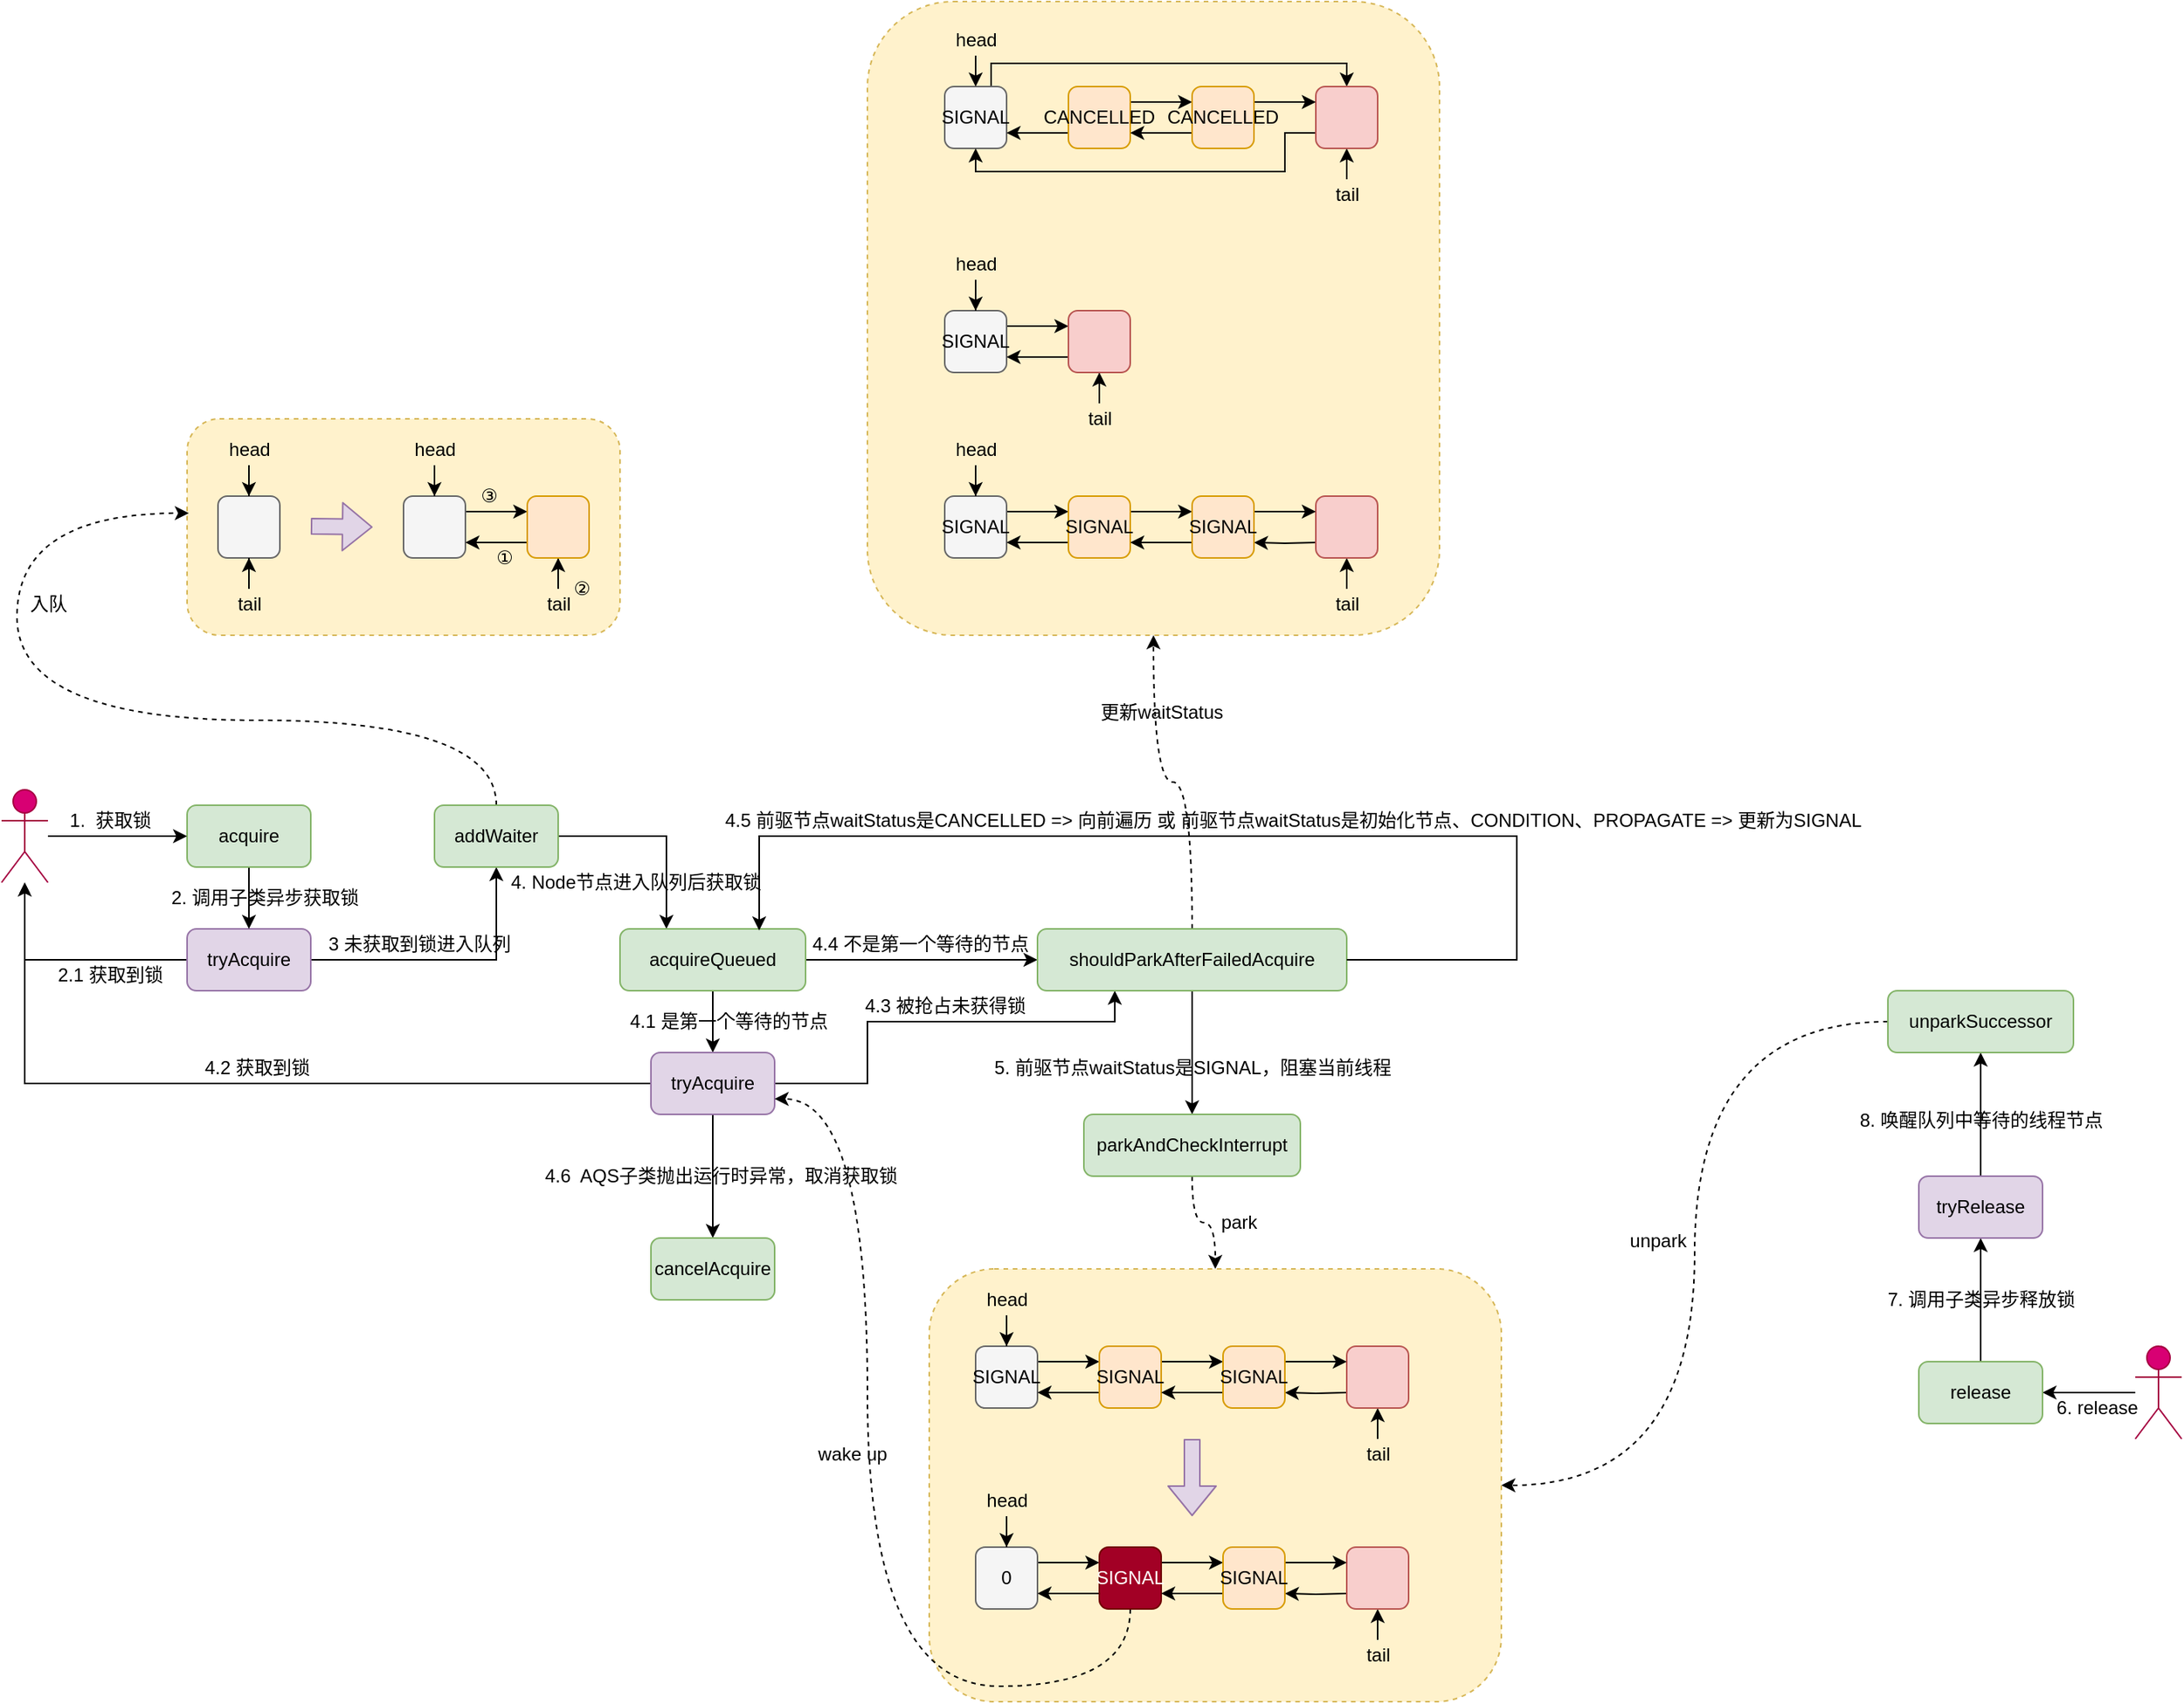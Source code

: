 <mxfile version="12.4.2" type="device" pages="1"><diagram id="937yUZYGQEpUxqGmulKv" name="第 1 页"><mxGraphModel dx="1694" dy="2419" grid="1" gridSize="10" guides="1" tooltips="1" connect="1" arrows="1" fold="1" page="1" pageScale="1" pageWidth="827" pageHeight="1169" math="0" shadow="0"><root><mxCell id="0"/><mxCell id="1" parent="0"/><mxCell id="bHUPHZfqA9xuvW5bbVWY-140" value="" style="rounded=1;whiteSpace=wrap;html=1;dashed=1;fillColor=#fff2cc;strokeColor=#d6b656;" vertex="1" parent="1"><mxGeometry x="720" y="580" width="370" height="280" as="geometry"/></mxCell><mxCell id="bHUPHZfqA9xuvW5bbVWY-41" value="" style="rounded=1;whiteSpace=wrap;html=1;dashed=1;fillColor=#fff2cc;strokeColor=#d6b656;" vertex="1" parent="1"><mxGeometry x="240" y="30" width="280" height="140" as="geometry"/></mxCell><mxCell id="bHUPHZfqA9xuvW5bbVWY-14" style="edgeStyle=orthogonalEdgeStyle;rounded=0;orthogonalLoop=1;jettySize=auto;html=1;" edge="1" parent="1" source="bHUPHZfqA9xuvW5bbVWY-4" target="bHUPHZfqA9xuvW5bbVWY-11"><mxGeometry relative="1" as="geometry"/></mxCell><mxCell id="bHUPHZfqA9xuvW5bbVWY-16" style="edgeStyle=orthogonalEdgeStyle;rounded=0;orthogonalLoop=1;jettySize=auto;html=1;entryX=0.5;entryY=1;entryDx=0;entryDy=0;" edge="1" parent="1" source="bHUPHZfqA9xuvW5bbVWY-4" target="bHUPHZfqA9xuvW5bbVWY-15"><mxGeometry relative="1" as="geometry"/></mxCell><mxCell id="bHUPHZfqA9xuvW5bbVWY-4" value="tryAcquire" style="rounded=1;whiteSpace=wrap;html=1;fillColor=#e1d5e7;strokeColor=#9673a6;" vertex="1" parent="1"><mxGeometry x="240" y="360" width="80" height="40" as="geometry"/></mxCell><mxCell id="bHUPHZfqA9xuvW5bbVWY-6" value="1.&amp;nbsp; 获取锁" style="text;html=1;align=center;verticalAlign=middle;resizable=0;points=[];;autosize=1;" vertex="1" parent="1"><mxGeometry x="155" y="280" width="70" height="20" as="geometry"/></mxCell><mxCell id="bHUPHZfqA9xuvW5bbVWY-9" value="2.1 获取到锁" style="text;html=1;align=center;verticalAlign=middle;resizable=0;points=[];;autosize=1;" vertex="1" parent="1"><mxGeometry x="150" y="380" width="80" height="20" as="geometry"/></mxCell><mxCell id="bHUPHZfqA9xuvW5bbVWY-13" style="edgeStyle=orthogonalEdgeStyle;rounded=0;orthogonalLoop=1;jettySize=auto;html=1;entryX=0.5;entryY=0;entryDx=0;entryDy=0;" edge="1" parent="1" source="bHUPHZfqA9xuvW5bbVWY-10" target="bHUPHZfqA9xuvW5bbVWY-4"><mxGeometry relative="1" as="geometry"/></mxCell><mxCell id="bHUPHZfqA9xuvW5bbVWY-10" value="acquire" style="rounded=1;whiteSpace=wrap;html=1;fillColor=#d5e8d4;strokeColor=#82b366;" vertex="1" parent="1"><mxGeometry x="240" y="280" width="80" height="40" as="geometry"/></mxCell><mxCell id="bHUPHZfqA9xuvW5bbVWY-12" style="edgeStyle=orthogonalEdgeStyle;rounded=0;orthogonalLoop=1;jettySize=auto;html=1;" edge="1" parent="1" source="bHUPHZfqA9xuvW5bbVWY-11" target="bHUPHZfqA9xuvW5bbVWY-10"><mxGeometry relative="1" as="geometry"/></mxCell><mxCell id="bHUPHZfqA9xuvW5bbVWY-11" value="Client" style="shape=umlActor;verticalLabelPosition=bottom;labelBackgroundColor=#ffffff;verticalAlign=top;html=1;outlineConnect=0;fillColor=#d80073;strokeColor=#A50040;fontColor=#ffffff;" vertex="1" parent="1"><mxGeometry x="120" y="270" width="30" height="60" as="geometry"/></mxCell><mxCell id="bHUPHZfqA9xuvW5bbVWY-42" style="edgeStyle=orthogonalEdgeStyle;rounded=0;orthogonalLoop=1;jettySize=auto;html=1;entryX=0.004;entryY=0.436;entryDx=0;entryDy=0;entryPerimeter=0;strokeColor=#000000;dashed=1;curved=1;exitX=0.5;exitY=0;exitDx=0;exitDy=0;" edge="1" parent="1" source="bHUPHZfqA9xuvW5bbVWY-15" target="bHUPHZfqA9xuvW5bbVWY-41"><mxGeometry relative="1" as="geometry"><Array as="points"><mxPoint x="440" y="225"/><mxPoint x="130" y="225"/><mxPoint x="130" y="91"/></Array></mxGeometry></mxCell><mxCell id="bHUPHZfqA9xuvW5bbVWY-45" style="rounded=0;orthogonalLoop=1;jettySize=auto;html=1;strokeColor=#000000;entryX=0.25;entryY=0;entryDx=0;entryDy=0;" edge="1" parent="1" source="bHUPHZfqA9xuvW5bbVWY-15" target="bHUPHZfqA9xuvW5bbVWY-44"><mxGeometry relative="1" as="geometry"><Array as="points"><mxPoint x="550" y="300"/><mxPoint x="550" y="330"/></Array></mxGeometry></mxCell><mxCell id="bHUPHZfqA9xuvW5bbVWY-15" value="addWaiter" style="rounded=1;whiteSpace=wrap;html=1;fillColor=#d5e8d4;strokeColor=#82b366;" vertex="1" parent="1"><mxGeometry x="400" y="280" width="80" height="40" as="geometry"/></mxCell><mxCell id="bHUPHZfqA9xuvW5bbVWY-17" value="3 未获取到锁进入队列" style="text;html=1;align=center;verticalAlign=middle;resizable=0;points=[];;autosize=1;" vertex="1" parent="1"><mxGeometry x="325" y="360" width="130" height="20" as="geometry"/></mxCell><mxCell id="bHUPHZfqA9xuvW5bbVWY-20" value="2. 调用子类异步获取锁" style="text;html=1;align=center;verticalAlign=middle;resizable=0;points=[];;autosize=1;" vertex="1" parent="1"><mxGeometry x="220" y="330" width="140" height="20" as="geometry"/></mxCell><mxCell id="bHUPHZfqA9xuvW5bbVWY-22" value="" style="rounded=1;whiteSpace=wrap;html=1;fillColor=#f5f5f5;strokeColor=#666666;fontColor=#333333;" vertex="1" parent="1"><mxGeometry x="260" y="80" width="40" height="40" as="geometry"/></mxCell><mxCell id="bHUPHZfqA9xuvW5bbVWY-24" style="edgeStyle=orthogonalEdgeStyle;rounded=0;orthogonalLoop=1;jettySize=auto;html=1;entryX=0.5;entryY=0;entryDx=0;entryDy=0;" edge="1" parent="1" source="bHUPHZfqA9xuvW5bbVWY-23" target="bHUPHZfqA9xuvW5bbVWY-22"><mxGeometry relative="1" as="geometry"/></mxCell><mxCell id="bHUPHZfqA9xuvW5bbVWY-23" value="head" style="text;html=1;align=center;verticalAlign=middle;resizable=0;points=[];;autosize=1;" vertex="1" parent="1"><mxGeometry x="260" y="40" width="40" height="20" as="geometry"/></mxCell><mxCell id="bHUPHZfqA9xuvW5bbVWY-26" style="edgeStyle=orthogonalEdgeStyle;rounded=0;orthogonalLoop=1;jettySize=auto;html=1;entryX=0.5;entryY=1;entryDx=0;entryDy=0;" edge="1" parent="1" source="bHUPHZfqA9xuvW5bbVWY-25" target="bHUPHZfqA9xuvW5bbVWY-22"><mxGeometry relative="1" as="geometry"/></mxCell><mxCell id="bHUPHZfqA9xuvW5bbVWY-25" value="tail" style="text;html=1;align=center;verticalAlign=middle;resizable=0;points=[];;autosize=1;" vertex="1" parent="1"><mxGeometry x="265" y="140" width="30" height="20" as="geometry"/></mxCell><mxCell id="bHUPHZfqA9xuvW5bbVWY-27" value="" style="shape=flexArrow;endArrow=classic;html=1;fillColor=#e1d5e7;strokeColor=#9673a6;" edge="1" parent="1"><mxGeometry width="50" height="50" relative="1" as="geometry"><mxPoint x="320" y="99.5" as="sourcePoint"/><mxPoint x="360" y="100" as="targetPoint"/></mxGeometry></mxCell><mxCell id="bHUPHZfqA9xuvW5bbVWY-36" style="edgeStyle=orthogonalEdgeStyle;rounded=0;orthogonalLoop=1;jettySize=auto;html=1;entryX=0;entryY=0.25;entryDx=0;entryDy=0;strokeColor=#000000;" edge="1" parent="1" source="bHUPHZfqA9xuvW5bbVWY-28" target="bHUPHZfqA9xuvW5bbVWY-33"><mxGeometry relative="1" as="geometry"><Array as="points"><mxPoint x="440" y="90"/><mxPoint x="440" y="90"/></Array></mxGeometry></mxCell><mxCell id="bHUPHZfqA9xuvW5bbVWY-28" value="" style="rounded=1;whiteSpace=wrap;html=1;fillColor=#f5f5f5;strokeColor=#666666;fontColor=#333333;" vertex="1" parent="1"><mxGeometry x="380" y="80" width="40" height="40" as="geometry"/></mxCell><mxCell id="bHUPHZfqA9xuvW5bbVWY-29" style="edgeStyle=orthogonalEdgeStyle;rounded=0;orthogonalLoop=1;jettySize=auto;html=1;entryX=0.5;entryY=0;entryDx=0;entryDy=0;" edge="1" parent="1" source="bHUPHZfqA9xuvW5bbVWY-30" target="bHUPHZfqA9xuvW5bbVWY-28"><mxGeometry relative="1" as="geometry"/></mxCell><mxCell id="bHUPHZfqA9xuvW5bbVWY-30" value="head" style="text;html=1;align=center;verticalAlign=middle;resizable=0;points=[];;autosize=1;" vertex="1" parent="1"><mxGeometry x="380" y="40" width="40" height="20" as="geometry"/></mxCell><mxCell id="bHUPHZfqA9xuvW5bbVWY-31" style="edgeStyle=orthogonalEdgeStyle;rounded=0;orthogonalLoop=1;jettySize=auto;html=1;entryX=0.5;entryY=1;entryDx=0;entryDy=0;" edge="1" parent="1" source="bHUPHZfqA9xuvW5bbVWY-32" target="bHUPHZfqA9xuvW5bbVWY-33"><mxGeometry relative="1" as="geometry"/></mxCell><mxCell id="bHUPHZfqA9xuvW5bbVWY-32" value="tail" style="text;html=1;align=center;verticalAlign=middle;resizable=0;points=[];;autosize=1;" vertex="1" parent="1"><mxGeometry x="465" y="140" width="30" height="20" as="geometry"/></mxCell><mxCell id="bHUPHZfqA9xuvW5bbVWY-35" style="edgeStyle=orthogonalEdgeStyle;rounded=0;orthogonalLoop=1;jettySize=auto;html=1;entryX=1;entryY=0.75;entryDx=0;entryDy=0;" edge="1" parent="1" source="bHUPHZfqA9xuvW5bbVWY-33" target="bHUPHZfqA9xuvW5bbVWY-28"><mxGeometry relative="1" as="geometry"><mxPoint x="500" y="170" as="targetPoint"/><Array as="points"><mxPoint x="470" y="110"/><mxPoint x="470" y="110"/></Array></mxGeometry></mxCell><mxCell id="bHUPHZfqA9xuvW5bbVWY-33" value="" style="rounded=1;whiteSpace=wrap;html=1;fillColor=#ffe6cc;strokeColor=#d79b00;" vertex="1" parent="1"><mxGeometry x="460" y="80" width="40" height="40" as="geometry"/></mxCell><mxCell id="bHUPHZfqA9xuvW5bbVWY-38" value="①" style="text;html=1;align=center;verticalAlign=middle;resizable=0;points=[];;autosize=1;" vertex="1" parent="1"><mxGeometry x="430" y="110" width="30" height="20" as="geometry"/></mxCell><mxCell id="bHUPHZfqA9xuvW5bbVWY-39" value="②" style="text;html=1;align=center;verticalAlign=middle;resizable=0;points=[];;autosize=1;" vertex="1" parent="1"><mxGeometry x="480" y="130" width="30" height="20" as="geometry"/></mxCell><mxCell id="bHUPHZfqA9xuvW5bbVWY-40" value="③" style="text;html=1;align=center;verticalAlign=middle;resizable=0;points=[];;autosize=1;" vertex="1" parent="1"><mxGeometry x="420" y="70" width="30" height="20" as="geometry"/></mxCell><mxCell id="bHUPHZfqA9xuvW5bbVWY-43" value="入队" style="text;html=1;align=center;verticalAlign=middle;resizable=0;points=[];;autosize=1;" vertex="1" parent="1"><mxGeometry x="130" y="140" width="40" height="20" as="geometry"/></mxCell><mxCell id="bHUPHZfqA9xuvW5bbVWY-47" style="edgeStyle=orthogonalEdgeStyle;rounded=0;orthogonalLoop=1;jettySize=auto;html=1;strokeColor=#000000;" edge="1" parent="1" source="bHUPHZfqA9xuvW5bbVWY-44" target="bHUPHZfqA9xuvW5bbVWY-49"><mxGeometry relative="1" as="geometry"><mxPoint x="280" y="410" as="targetPoint"/></mxGeometry></mxCell><mxCell id="bHUPHZfqA9xuvW5bbVWY-54" style="edgeStyle=orthogonalEdgeStyle;rounded=0;orthogonalLoop=1;jettySize=auto;html=1;strokeColor=#000000;" edge="1" parent="1" source="bHUPHZfqA9xuvW5bbVWY-44" target="bHUPHZfqA9xuvW5bbVWY-53"><mxGeometry relative="1" as="geometry"/></mxCell><mxCell id="bHUPHZfqA9xuvW5bbVWY-44" value="acquireQueued" style="rounded=1;whiteSpace=wrap;html=1;fillColor=#d5e8d4;strokeColor=#82b366;" vertex="1" parent="1"><mxGeometry x="520" y="360" width="120" height="40" as="geometry"/></mxCell><mxCell id="bHUPHZfqA9xuvW5bbVWY-46" value="4.&amp;nbsp;Node节点进入队列后获取锁" style="text;html=1;align=center;verticalAlign=middle;resizable=0;points=[];;autosize=1;" vertex="1" parent="1"><mxGeometry x="440" y="320" width="180" height="20" as="geometry"/></mxCell><mxCell id="bHUPHZfqA9xuvW5bbVWY-48" value="4.1 是第一个等待的节点" style="text;html=1;align=center;verticalAlign=middle;resizable=0;points=[];;autosize=1;" vertex="1" parent="1"><mxGeometry x="520" y="410" width="140" height="20" as="geometry"/></mxCell><mxCell id="bHUPHZfqA9xuvW5bbVWY-50" style="edgeStyle=orthogonalEdgeStyle;rounded=0;orthogonalLoop=1;jettySize=auto;html=1;strokeColor=#000000;" edge="1" parent="1" source="bHUPHZfqA9xuvW5bbVWY-49" target="bHUPHZfqA9xuvW5bbVWY-11"><mxGeometry relative="1" as="geometry"/></mxCell><mxCell id="bHUPHZfqA9xuvW5bbVWY-56" style="edgeStyle=orthogonalEdgeStyle;rounded=0;orthogonalLoop=1;jettySize=auto;html=1;strokeColor=#000000;" edge="1" parent="1" source="bHUPHZfqA9xuvW5bbVWY-49" target="bHUPHZfqA9xuvW5bbVWY-53"><mxGeometry relative="1" as="geometry"><mxPoint x="760" y="390" as="targetPoint"/><Array as="points"><mxPoint x="680" y="460"/><mxPoint x="680" y="420"/><mxPoint x="840" y="420"/></Array></mxGeometry></mxCell><mxCell id="bHUPHZfqA9xuvW5bbVWY-124" style="edgeStyle=orthogonalEdgeStyle;curved=1;rounded=0;orthogonalLoop=1;jettySize=auto;html=1;entryX=0.5;entryY=0;entryDx=0;entryDy=0;startArrow=none;startFill=0;endArrow=classic;endFill=1;strokeColor=#000000;" edge="1" parent="1" source="bHUPHZfqA9xuvW5bbVWY-49" target="bHUPHZfqA9xuvW5bbVWY-123"><mxGeometry relative="1" as="geometry"/></mxCell><mxCell id="bHUPHZfqA9xuvW5bbVWY-49" value="tryAcquire" style="rounded=1;whiteSpace=wrap;html=1;fillColor=#e1d5e7;strokeColor=#9673a6;" vertex="1" parent="1"><mxGeometry x="540" y="440" width="80" height="40" as="geometry"/></mxCell><mxCell id="bHUPHZfqA9xuvW5bbVWY-51" value="4.2 获取到锁" style="text;html=1;align=center;verticalAlign=middle;resizable=0;points=[];;autosize=1;" vertex="1" parent="1"><mxGeometry x="245" y="440" width="80" height="20" as="geometry"/></mxCell><mxCell id="bHUPHZfqA9xuvW5bbVWY-59" style="edgeStyle=orthogonalEdgeStyle;rounded=0;orthogonalLoop=1;jettySize=auto;html=1;strokeColor=#000000;" edge="1" parent="1" source="bHUPHZfqA9xuvW5bbVWY-53" target="bHUPHZfqA9xuvW5bbVWY-58"><mxGeometry relative="1" as="geometry"><mxPoint x="920" y="440" as="targetPoint"/><Array as="points"/></mxGeometry></mxCell><mxCell id="bHUPHZfqA9xuvW5bbVWY-121" style="edgeStyle=orthogonalEdgeStyle;rounded=0;orthogonalLoop=1;jettySize=auto;html=1;entryX=0.5;entryY=1;entryDx=0;entryDy=0;startArrow=none;startFill=0;endArrow=classic;endFill=1;strokeColor=#000000;dashed=1;curved=1;" edge="1" parent="1" source="bHUPHZfqA9xuvW5bbVWY-53" target="bHUPHZfqA9xuvW5bbVWY-64"><mxGeometry relative="1" as="geometry"/></mxCell><mxCell id="bHUPHZfqA9xuvW5bbVWY-53" value="shouldParkAfterFailedAcquire" style="rounded=1;whiteSpace=wrap;html=1;fillColor=#d5e8d4;strokeColor=#82b366;" vertex="1" parent="1"><mxGeometry x="790" y="360" width="200" height="40" as="geometry"/></mxCell><mxCell id="bHUPHZfqA9xuvW5bbVWY-55" value="4.4 不是第一个等待的节点" style="text;html=1;align=center;verticalAlign=middle;resizable=0;points=[];;autosize=1;" vertex="1" parent="1"><mxGeometry x="634" y="360" width="160" height="20" as="geometry"/></mxCell><mxCell id="bHUPHZfqA9xuvW5bbVWY-57" value="4.3 被抢占未获得锁" style="text;html=1;align=center;verticalAlign=middle;resizable=0;points=[];;autosize=1;" vertex="1" parent="1"><mxGeometry x="670" y="400" width="120" height="20" as="geometry"/></mxCell><mxCell id="bHUPHZfqA9xuvW5bbVWY-141" style="edgeStyle=orthogonalEdgeStyle;curved=1;rounded=0;orthogonalLoop=1;jettySize=auto;html=1;startArrow=none;startFill=0;endArrow=classic;endFill=1;strokeColor=#000000;dashed=1;" edge="1" parent="1" source="bHUPHZfqA9xuvW5bbVWY-58" target="bHUPHZfqA9xuvW5bbVWY-140"><mxGeometry relative="1" as="geometry"/></mxCell><mxCell id="bHUPHZfqA9xuvW5bbVWY-58" value="parkAndCheckInterrupt" style="rounded=1;whiteSpace=wrap;html=1;fillColor=#d5e8d4;strokeColor=#82b366;" vertex="1" parent="1"><mxGeometry x="820" y="480" width="140" height="40" as="geometry"/></mxCell><mxCell id="bHUPHZfqA9xuvW5bbVWY-60" value="5. 前驱节点waitStatus是SIGNAL，阻塞当前线程" style="text;html=1;align=center;verticalAlign=middle;resizable=0;points=[];;autosize=1;" vertex="1" parent="1"><mxGeometry x="755" y="440" width="270" height="20" as="geometry"/></mxCell><mxCell id="bHUPHZfqA9xuvW5bbVWY-61" style="edgeStyle=orthogonalEdgeStyle;rounded=0;orthogonalLoop=1;jettySize=auto;html=1;strokeColor=#000000;" edge="1" parent="1" source="bHUPHZfqA9xuvW5bbVWY-53"><mxGeometry relative="1" as="geometry"><mxPoint x="610" y="361" as="targetPoint"/><Array as="points"><mxPoint x="1100" y="380"/><mxPoint x="1100" y="300"/><mxPoint x="610" y="300"/></Array></mxGeometry></mxCell><mxCell id="bHUPHZfqA9xuvW5bbVWY-62" value="4.5 前驱节点waitStatus是CANCELLED =&amp;gt; 向前遍历 或&amp;nbsp;前驱节点waitStatus是初始化节点、CONDITION、PROPAGATE =&amp;gt; 更新为SIGNAL" style="text;html=1;align=center;verticalAlign=middle;resizable=0;points=[];;autosize=1;" vertex="1" parent="1"><mxGeometry x="580" y="280" width="750" height="20" as="geometry"/></mxCell><mxCell id="bHUPHZfqA9xuvW5bbVWY-64" value="" style="rounded=1;whiteSpace=wrap;html=1;dashed=1;fillColor=#fff2cc;strokeColor=#d6b656;" vertex="1" parent="1"><mxGeometry x="680" y="-240" width="370" height="410" as="geometry"/></mxCell><mxCell id="bHUPHZfqA9xuvW5bbVWY-71" style="edgeStyle=orthogonalEdgeStyle;rounded=0;orthogonalLoop=1;jettySize=auto;html=1;entryX=0;entryY=0.25;entryDx=0;entryDy=0;strokeColor=#000000;" edge="1" parent="1" source="bHUPHZfqA9xuvW5bbVWY-72" target="bHUPHZfqA9xuvW5bbVWY-78"><mxGeometry relative="1" as="geometry"><Array as="points"><mxPoint x="790" y="-30"/><mxPoint x="790" y="-30"/></Array></mxGeometry></mxCell><mxCell id="bHUPHZfqA9xuvW5bbVWY-72" value="&lt;span style=&quot;color: rgb(0 , 0 , 0)&quot;&gt;SIGNAL&lt;/span&gt;" style="rounded=1;whiteSpace=wrap;html=1;fillColor=#f5f5f5;strokeColor=#666666;fontColor=#333333;" vertex="1" parent="1"><mxGeometry x="730" y="-40" width="40" height="40" as="geometry"/></mxCell><mxCell id="bHUPHZfqA9xuvW5bbVWY-73" style="edgeStyle=orthogonalEdgeStyle;rounded=0;orthogonalLoop=1;jettySize=auto;html=1;entryX=0.5;entryY=0;entryDx=0;entryDy=0;" edge="1" parent="1" source="bHUPHZfqA9xuvW5bbVWY-74" target="bHUPHZfqA9xuvW5bbVWY-72"><mxGeometry relative="1" as="geometry"/></mxCell><mxCell id="bHUPHZfqA9xuvW5bbVWY-74" value="head" style="text;html=1;align=center;verticalAlign=middle;resizable=0;points=[];;autosize=1;" vertex="1" parent="1"><mxGeometry x="730" y="-80" width="40" height="20" as="geometry"/></mxCell><mxCell id="bHUPHZfqA9xuvW5bbVWY-75" style="edgeStyle=orthogonalEdgeStyle;rounded=0;orthogonalLoop=1;jettySize=auto;html=1;entryX=0.5;entryY=1;entryDx=0;entryDy=0;" edge="1" parent="1" source="bHUPHZfqA9xuvW5bbVWY-76" target="bHUPHZfqA9xuvW5bbVWY-78"><mxGeometry relative="1" as="geometry"/></mxCell><mxCell id="bHUPHZfqA9xuvW5bbVWY-76" value="tail" style="text;html=1;align=center;verticalAlign=middle;resizable=0;points=[];;autosize=1;" vertex="1" parent="1"><mxGeometry x="815" y="20" width="30" height="20" as="geometry"/></mxCell><mxCell id="bHUPHZfqA9xuvW5bbVWY-77" style="edgeStyle=orthogonalEdgeStyle;rounded=0;orthogonalLoop=1;jettySize=auto;html=1;entryX=1;entryY=0.75;entryDx=0;entryDy=0;" edge="1" parent="1" source="bHUPHZfqA9xuvW5bbVWY-78" target="bHUPHZfqA9xuvW5bbVWY-72"><mxGeometry relative="1" as="geometry"><mxPoint x="850" y="50" as="targetPoint"/><Array as="points"><mxPoint x="820" y="-10"/><mxPoint x="820" y="-10"/></Array></mxGeometry></mxCell><mxCell id="bHUPHZfqA9xuvW5bbVWY-78" value="" style="rounded=1;whiteSpace=wrap;html=1;fillColor=#f8cecc;strokeColor=#b85450;" vertex="1" parent="1"><mxGeometry x="810" y="-40" width="40" height="40" as="geometry"/></mxCell><mxCell id="bHUPHZfqA9xuvW5bbVWY-82" style="edgeStyle=orthogonalEdgeStyle;rounded=0;orthogonalLoop=1;jettySize=auto;html=1;entryX=0;entryY=0.25;entryDx=0;entryDy=0;strokeColor=#000000;" edge="1" parent="1" source="bHUPHZfqA9xuvW5bbVWY-83" target="bHUPHZfqA9xuvW5bbVWY-89"><mxGeometry relative="1" as="geometry"><Array as="points"><mxPoint x="790" y="90"/><mxPoint x="790" y="90"/></Array></mxGeometry></mxCell><mxCell id="bHUPHZfqA9xuvW5bbVWY-83" value="&lt;span style=&quot;color: rgb(0 , 0 , 0)&quot;&gt;SIGNAL&lt;/span&gt;" style="rounded=1;whiteSpace=wrap;html=1;fillColor=#f5f5f5;strokeColor=#666666;fontColor=#333333;" vertex="1" parent="1"><mxGeometry x="730" y="80" width="40" height="40" as="geometry"/></mxCell><mxCell id="bHUPHZfqA9xuvW5bbVWY-84" style="edgeStyle=orthogonalEdgeStyle;rounded=0;orthogonalLoop=1;jettySize=auto;html=1;entryX=0.5;entryY=0;entryDx=0;entryDy=0;" edge="1" parent="1" source="bHUPHZfqA9xuvW5bbVWY-85" target="bHUPHZfqA9xuvW5bbVWY-83"><mxGeometry relative="1" as="geometry"/></mxCell><mxCell id="bHUPHZfqA9xuvW5bbVWY-85" value="head" style="text;html=1;align=center;verticalAlign=middle;resizable=0;points=[];;autosize=1;" vertex="1" parent="1"><mxGeometry x="730" y="40" width="40" height="20" as="geometry"/></mxCell><mxCell id="bHUPHZfqA9xuvW5bbVWY-86" style="edgeStyle=orthogonalEdgeStyle;rounded=0;orthogonalLoop=1;jettySize=auto;html=1;exitX=0.5;exitY=1;exitDx=0;exitDy=0;startArrow=classic;startFill=1;endArrow=none;endFill=0;" edge="1" parent="1" source="bHUPHZfqA9xuvW5bbVWY-92"><mxGeometry relative="1" as="geometry"><mxPoint x="990" y="140" as="targetPoint"/></mxGeometry></mxCell><mxCell id="bHUPHZfqA9xuvW5bbVWY-87" value="tail" style="text;html=1;align=center;verticalAlign=middle;resizable=0;points=[];;autosize=1;" vertex="1" parent="1"><mxGeometry x="975" y="140" width="30" height="20" as="geometry"/></mxCell><mxCell id="bHUPHZfqA9xuvW5bbVWY-88" style="edgeStyle=orthogonalEdgeStyle;rounded=0;orthogonalLoop=1;jettySize=auto;html=1;entryX=1;entryY=0.75;entryDx=0;entryDy=0;" edge="1" parent="1" source="bHUPHZfqA9xuvW5bbVWY-89" target="bHUPHZfqA9xuvW5bbVWY-83"><mxGeometry relative="1" as="geometry"><mxPoint x="850" y="170" as="targetPoint"/><Array as="points"><mxPoint x="820" y="110"/><mxPoint x="820" y="110"/></Array></mxGeometry></mxCell><mxCell id="bHUPHZfqA9xuvW5bbVWY-103" style="edgeStyle=orthogonalEdgeStyle;rounded=0;orthogonalLoop=1;jettySize=auto;html=1;entryX=0;entryY=0.25;entryDx=0;entryDy=0;strokeColor=#000000;" edge="1" parent="1" source="bHUPHZfqA9xuvW5bbVWY-89" target="bHUPHZfqA9xuvW5bbVWY-90"><mxGeometry relative="1" as="geometry"><Array as="points"><mxPoint x="860" y="90"/><mxPoint x="860" y="90"/></Array></mxGeometry></mxCell><mxCell id="bHUPHZfqA9xuvW5bbVWY-89" value="&lt;span style=&quot;white-space: normal&quot;&gt;SIGNAL&lt;/span&gt;" style="rounded=1;whiteSpace=wrap;html=1;fillColor=#ffe6cc;strokeColor=#d79b00;" vertex="1" parent="1"><mxGeometry x="810" y="80" width="40" height="40" as="geometry"/></mxCell><mxCell id="bHUPHZfqA9xuvW5bbVWY-105" style="edgeStyle=orthogonalEdgeStyle;rounded=0;orthogonalLoop=1;jettySize=auto;html=1;entryX=1;entryY=0.75;entryDx=0;entryDy=0;strokeColor=#000000;" edge="1" parent="1" target="bHUPHZfqA9xuvW5bbVWY-90"><mxGeometry relative="1" as="geometry"><mxPoint x="970" y="110" as="sourcePoint"/><Array as="points"/></mxGeometry></mxCell><mxCell id="bHUPHZfqA9xuvW5bbVWY-92" value="" style="rounded=1;whiteSpace=wrap;html=1;fillColor=#f8cecc;strokeColor=#b85450;" vertex="1" parent="1"><mxGeometry x="970" y="80" width="40" height="40" as="geometry"/></mxCell><mxCell id="bHUPHZfqA9xuvW5bbVWY-104" style="edgeStyle=orthogonalEdgeStyle;rounded=0;orthogonalLoop=1;jettySize=auto;html=1;entryX=0;entryY=0.25;entryDx=0;entryDy=0;strokeColor=#000000;" edge="1" parent="1" source="bHUPHZfqA9xuvW5bbVWY-90" target="bHUPHZfqA9xuvW5bbVWY-92"><mxGeometry relative="1" as="geometry"><Array as="points"><mxPoint x="940" y="90"/><mxPoint x="940" y="90"/></Array></mxGeometry></mxCell><mxCell id="bHUPHZfqA9xuvW5bbVWY-106" style="edgeStyle=orthogonalEdgeStyle;rounded=0;orthogonalLoop=1;jettySize=auto;html=1;strokeColor=#000000;exitX=0;exitY=0.75;exitDx=0;exitDy=0;" edge="1" parent="1" source="bHUPHZfqA9xuvW5bbVWY-90" target="bHUPHZfqA9xuvW5bbVWY-89"><mxGeometry relative="1" as="geometry"><Array as="points"><mxPoint x="860" y="110"/><mxPoint x="860" y="110"/></Array></mxGeometry></mxCell><mxCell id="bHUPHZfqA9xuvW5bbVWY-90" value="&lt;span style=&quot;white-space: normal&quot;&gt;SIGNAL&lt;/span&gt;" style="rounded=1;whiteSpace=wrap;html=1;fillColor=#ffe6cc;strokeColor=#d79b00;" vertex="1" parent="1"><mxGeometry x="890" y="80" width="40" height="40" as="geometry"/></mxCell><mxCell id="bHUPHZfqA9xuvW5bbVWY-107" style="edgeStyle=orthogonalEdgeStyle;rounded=0;orthogonalLoop=1;jettySize=auto;html=1;entryX=0.5;entryY=0;entryDx=0;entryDy=0;strokeColor=#000000;" edge="1" parent="1" source="bHUPHZfqA9xuvW5bbVWY-108" target="bHUPHZfqA9xuvW5bbVWY-116"><mxGeometry relative="1" as="geometry"><Array as="points"><mxPoint x="760" y="-200"/><mxPoint x="990" y="-200"/></Array></mxGeometry></mxCell><mxCell id="bHUPHZfqA9xuvW5bbVWY-108" value="&lt;span style=&quot;color: rgb(0 , 0 , 0)&quot;&gt;SIGNAL&lt;/span&gt;" style="rounded=1;whiteSpace=wrap;html=1;fillColor=#f5f5f5;strokeColor=#666666;fontColor=#333333;" vertex="1" parent="1"><mxGeometry x="730" y="-185" width="40" height="40" as="geometry"/></mxCell><mxCell id="bHUPHZfqA9xuvW5bbVWY-109" style="edgeStyle=orthogonalEdgeStyle;rounded=0;orthogonalLoop=1;jettySize=auto;html=1;entryX=0.5;entryY=0;entryDx=0;entryDy=0;" edge="1" parent="1" target="bHUPHZfqA9xuvW5bbVWY-108"><mxGeometry relative="1" as="geometry"><mxPoint x="750" y="-205" as="sourcePoint"/></mxGeometry></mxCell><mxCell id="bHUPHZfqA9xuvW5bbVWY-110" style="edgeStyle=orthogonalEdgeStyle;rounded=0;orthogonalLoop=1;jettySize=auto;html=1;exitX=0.5;exitY=1;exitDx=0;exitDy=0;startArrow=classic;startFill=1;endArrow=none;endFill=0;" edge="1" parent="1" source="bHUPHZfqA9xuvW5bbVWY-116"><mxGeometry relative="1" as="geometry"><mxPoint x="990" y="-125" as="targetPoint"/></mxGeometry></mxCell><mxCell id="bHUPHZfqA9xuvW5bbVWY-111" value="tail" style="text;html=1;align=center;verticalAlign=middle;resizable=0;points=[];;autosize=1;" vertex="1" parent="1"><mxGeometry x="975" y="-125" width="30" height="20" as="geometry"/></mxCell><mxCell id="bHUPHZfqA9xuvW5bbVWY-112" style="edgeStyle=orthogonalEdgeStyle;rounded=0;orthogonalLoop=1;jettySize=auto;html=1;entryX=1;entryY=0.75;entryDx=0;entryDy=0;" edge="1" parent="1" source="bHUPHZfqA9xuvW5bbVWY-114" target="bHUPHZfqA9xuvW5bbVWY-108"><mxGeometry relative="1" as="geometry"><mxPoint x="850" y="-95" as="targetPoint"/><Array as="points"><mxPoint x="820" y="-155"/><mxPoint x="820" y="-155"/></Array></mxGeometry></mxCell><mxCell id="bHUPHZfqA9xuvW5bbVWY-113" style="edgeStyle=orthogonalEdgeStyle;rounded=0;orthogonalLoop=1;jettySize=auto;html=1;entryX=0;entryY=0.25;entryDx=0;entryDy=0;strokeColor=#000000;" edge="1" parent="1" source="bHUPHZfqA9xuvW5bbVWY-114" target="bHUPHZfqA9xuvW5bbVWY-119"><mxGeometry relative="1" as="geometry"><Array as="points"><mxPoint x="860" y="-175"/><mxPoint x="860" y="-175"/></Array></mxGeometry></mxCell><mxCell id="bHUPHZfqA9xuvW5bbVWY-114" value="CANCELLED" style="rounded=1;whiteSpace=wrap;html=1;fillColor=#ffe6cc;strokeColor=#d79b00;" vertex="1" parent="1"><mxGeometry x="810" y="-185" width="40" height="40" as="geometry"/></mxCell><mxCell id="bHUPHZfqA9xuvW5bbVWY-115" style="edgeStyle=orthogonalEdgeStyle;rounded=0;orthogonalLoop=1;jettySize=auto;html=1;entryX=0.5;entryY=1;entryDx=0;entryDy=0;strokeColor=#000000;" edge="1" parent="1" target="bHUPHZfqA9xuvW5bbVWY-108"><mxGeometry relative="1" as="geometry"><mxPoint x="970" y="-155" as="sourcePoint"/><Array as="points"><mxPoint x="950" y="-155"/><mxPoint x="950" y="-130"/><mxPoint x="750" y="-130"/></Array></mxGeometry></mxCell><mxCell id="bHUPHZfqA9xuvW5bbVWY-116" value="" style="rounded=1;whiteSpace=wrap;html=1;fillColor=#f8cecc;strokeColor=#b85450;" vertex="1" parent="1"><mxGeometry x="970" y="-185" width="40" height="40" as="geometry"/></mxCell><mxCell id="bHUPHZfqA9xuvW5bbVWY-117" style="edgeStyle=orthogonalEdgeStyle;rounded=0;orthogonalLoop=1;jettySize=auto;html=1;entryX=0;entryY=0.25;entryDx=0;entryDy=0;strokeColor=#000000;" edge="1" parent="1" source="bHUPHZfqA9xuvW5bbVWY-119" target="bHUPHZfqA9xuvW5bbVWY-116"><mxGeometry relative="1" as="geometry"><Array as="points"><mxPoint x="940" y="-175"/><mxPoint x="940" y="-175"/></Array></mxGeometry></mxCell><mxCell id="bHUPHZfqA9xuvW5bbVWY-118" style="edgeStyle=orthogonalEdgeStyle;rounded=0;orthogonalLoop=1;jettySize=auto;html=1;strokeColor=#000000;exitX=0;exitY=0.75;exitDx=0;exitDy=0;" edge="1" parent="1" source="bHUPHZfqA9xuvW5bbVWY-119" target="bHUPHZfqA9xuvW5bbVWY-114"><mxGeometry relative="1" as="geometry"><Array as="points"><mxPoint x="860" y="-155"/><mxPoint x="860" y="-155"/></Array></mxGeometry></mxCell><mxCell id="bHUPHZfqA9xuvW5bbVWY-119" value="CANCELLED" style="rounded=1;whiteSpace=wrap;html=1;fillColor=#ffe6cc;strokeColor=#d79b00;" vertex="1" parent="1"><mxGeometry x="890" y="-185" width="40" height="40" as="geometry"/></mxCell><mxCell id="bHUPHZfqA9xuvW5bbVWY-120" value="head" style="text;html=1;align=center;verticalAlign=middle;resizable=0;points=[];;autosize=1;" vertex="1" parent="1"><mxGeometry x="730" y="-225" width="40" height="20" as="geometry"/></mxCell><mxCell id="bHUPHZfqA9xuvW5bbVWY-122" value="更新waitStatus" style="text;html=1;align=center;verticalAlign=middle;resizable=0;points=[];;autosize=1;" vertex="1" parent="1"><mxGeometry x="825" y="210" width="90" height="20" as="geometry"/></mxCell><mxCell id="bHUPHZfqA9xuvW5bbVWY-123" value="cancelAcquire" style="rounded=1;whiteSpace=wrap;html=1;fillColor=#d5e8d4;strokeColor=#82b366;" vertex="1" parent="1"><mxGeometry x="540" y="560" width="80" height="40" as="geometry"/></mxCell><mxCell id="bHUPHZfqA9xuvW5bbVWY-125" value="4.6&amp;nbsp; AQS子类抛出运行时异常，取消获取锁" style="text;html=1;align=center;verticalAlign=middle;resizable=0;points=[];;autosize=1;" vertex="1" parent="1"><mxGeometry x="465" y="510" width="240" height="20" as="geometry"/></mxCell><mxCell id="bHUPHZfqA9xuvW5bbVWY-126" style="edgeStyle=orthogonalEdgeStyle;rounded=0;orthogonalLoop=1;jettySize=auto;html=1;entryX=0;entryY=0.25;entryDx=0;entryDy=0;strokeColor=#000000;" edge="1" parent="1" source="bHUPHZfqA9xuvW5bbVWY-127" target="bHUPHZfqA9xuvW5bbVWY-134"><mxGeometry relative="1" as="geometry"><Array as="points"><mxPoint x="810" y="640"/><mxPoint x="810" y="640"/></Array></mxGeometry></mxCell><mxCell id="bHUPHZfqA9xuvW5bbVWY-127" value="&lt;span style=&quot;color: rgb(0 , 0 , 0)&quot;&gt;SIGNAL&lt;/span&gt;" style="rounded=1;whiteSpace=wrap;html=1;fillColor=#f5f5f5;strokeColor=#666666;fontColor=#333333;" vertex="1" parent="1"><mxGeometry x="750" y="630" width="40" height="40" as="geometry"/></mxCell><mxCell id="bHUPHZfqA9xuvW5bbVWY-128" style="edgeStyle=orthogonalEdgeStyle;rounded=0;orthogonalLoop=1;jettySize=auto;html=1;entryX=0.5;entryY=0;entryDx=0;entryDy=0;" edge="1" parent="1" source="bHUPHZfqA9xuvW5bbVWY-129" target="bHUPHZfqA9xuvW5bbVWY-127"><mxGeometry relative="1" as="geometry"/></mxCell><mxCell id="bHUPHZfqA9xuvW5bbVWY-129" value="head" style="text;html=1;align=center;verticalAlign=middle;resizable=0;points=[];;autosize=1;" vertex="1" parent="1"><mxGeometry x="750" y="590" width="40" height="20" as="geometry"/></mxCell><mxCell id="bHUPHZfqA9xuvW5bbVWY-130" style="edgeStyle=orthogonalEdgeStyle;rounded=0;orthogonalLoop=1;jettySize=auto;html=1;exitX=0.5;exitY=1;exitDx=0;exitDy=0;startArrow=classic;startFill=1;endArrow=none;endFill=0;" edge="1" parent="1" source="bHUPHZfqA9xuvW5bbVWY-136"><mxGeometry relative="1" as="geometry"><mxPoint x="1010" y="690" as="targetPoint"/></mxGeometry></mxCell><mxCell id="bHUPHZfqA9xuvW5bbVWY-131" value="tail" style="text;html=1;align=center;verticalAlign=middle;resizable=0;points=[];;autosize=1;" vertex="1" parent="1"><mxGeometry x="995" y="690" width="30" height="20" as="geometry"/></mxCell><mxCell id="bHUPHZfqA9xuvW5bbVWY-132" style="edgeStyle=orthogonalEdgeStyle;rounded=0;orthogonalLoop=1;jettySize=auto;html=1;entryX=1;entryY=0.75;entryDx=0;entryDy=0;" edge="1" parent="1" source="bHUPHZfqA9xuvW5bbVWY-134" target="bHUPHZfqA9xuvW5bbVWY-127"><mxGeometry relative="1" as="geometry"><mxPoint x="870" y="720" as="targetPoint"/><Array as="points"><mxPoint x="840" y="660"/><mxPoint x="840" y="660"/></Array></mxGeometry></mxCell><mxCell id="bHUPHZfqA9xuvW5bbVWY-133" style="edgeStyle=orthogonalEdgeStyle;rounded=0;orthogonalLoop=1;jettySize=auto;html=1;entryX=0;entryY=0.25;entryDx=0;entryDy=0;strokeColor=#000000;" edge="1" parent="1" source="bHUPHZfqA9xuvW5bbVWY-134" target="bHUPHZfqA9xuvW5bbVWY-139"><mxGeometry relative="1" as="geometry"><Array as="points"><mxPoint x="880" y="640"/><mxPoint x="880" y="640"/></Array></mxGeometry></mxCell><mxCell id="bHUPHZfqA9xuvW5bbVWY-134" value="&lt;span style=&quot;white-space: normal&quot;&gt;SIGNAL&lt;/span&gt;" style="rounded=1;whiteSpace=wrap;html=1;fillColor=#ffe6cc;strokeColor=#d79b00;" vertex="1" parent="1"><mxGeometry x="830" y="630" width="40" height="40" as="geometry"/></mxCell><mxCell id="bHUPHZfqA9xuvW5bbVWY-135" style="edgeStyle=orthogonalEdgeStyle;rounded=0;orthogonalLoop=1;jettySize=auto;html=1;entryX=1;entryY=0.75;entryDx=0;entryDy=0;strokeColor=#000000;" edge="1" parent="1" target="bHUPHZfqA9xuvW5bbVWY-139"><mxGeometry relative="1" as="geometry"><mxPoint x="990" y="660" as="sourcePoint"/><Array as="points"/></mxGeometry></mxCell><mxCell id="bHUPHZfqA9xuvW5bbVWY-136" value="" style="rounded=1;whiteSpace=wrap;html=1;fillColor=#f8cecc;strokeColor=#b85450;" vertex="1" parent="1"><mxGeometry x="990" y="630" width="40" height="40" as="geometry"/></mxCell><mxCell id="bHUPHZfqA9xuvW5bbVWY-137" style="edgeStyle=orthogonalEdgeStyle;rounded=0;orthogonalLoop=1;jettySize=auto;html=1;entryX=0;entryY=0.25;entryDx=0;entryDy=0;strokeColor=#000000;" edge="1" parent="1" source="bHUPHZfqA9xuvW5bbVWY-139" target="bHUPHZfqA9xuvW5bbVWY-136"><mxGeometry relative="1" as="geometry"><Array as="points"><mxPoint x="960" y="640"/><mxPoint x="960" y="640"/></Array></mxGeometry></mxCell><mxCell id="bHUPHZfqA9xuvW5bbVWY-138" style="edgeStyle=orthogonalEdgeStyle;rounded=0;orthogonalLoop=1;jettySize=auto;html=1;strokeColor=#000000;exitX=0;exitY=0.75;exitDx=0;exitDy=0;" edge="1" parent="1" source="bHUPHZfqA9xuvW5bbVWY-139" target="bHUPHZfqA9xuvW5bbVWY-134"><mxGeometry relative="1" as="geometry"><Array as="points"><mxPoint x="880" y="660"/><mxPoint x="880" y="660"/></Array></mxGeometry></mxCell><mxCell id="bHUPHZfqA9xuvW5bbVWY-139" value="&lt;span style=&quot;white-space: normal&quot;&gt;SIGNAL&lt;/span&gt;" style="rounded=1;whiteSpace=wrap;html=1;fillColor=#ffe6cc;strokeColor=#d79b00;" vertex="1" parent="1"><mxGeometry x="910" y="630" width="40" height="40" as="geometry"/></mxCell><mxCell id="bHUPHZfqA9xuvW5bbVWY-142" value="park" style="text;html=1;align=center;verticalAlign=middle;resizable=0;points=[];;autosize=1;" vertex="1" parent="1"><mxGeometry x="900" y="540" width="40" height="20" as="geometry"/></mxCell><mxCell id="bHUPHZfqA9xuvW5bbVWY-145" style="edgeStyle=orthogonalEdgeStyle;curved=1;rounded=0;orthogonalLoop=1;jettySize=auto;html=1;entryX=1;entryY=0.5;entryDx=0;entryDy=0;startArrow=none;startFill=0;endArrow=classic;endFill=1;strokeColor=#000000;" edge="1" parent="1" source="bHUPHZfqA9xuvW5bbVWY-143" target="bHUPHZfqA9xuvW5bbVWY-144"><mxGeometry relative="1" as="geometry"/></mxCell><mxCell id="bHUPHZfqA9xuvW5bbVWY-143" value="Client" style="shape=umlActor;verticalLabelPosition=bottom;labelBackgroundColor=#ffffff;verticalAlign=top;html=1;outlineConnect=0;fillColor=#d80073;strokeColor=#A50040;fontColor=#ffffff;" vertex="1" parent="1"><mxGeometry x="1500" y="630" width="30" height="60" as="geometry"/></mxCell><mxCell id="bHUPHZfqA9xuvW5bbVWY-149" style="edgeStyle=orthogonalEdgeStyle;curved=1;rounded=0;orthogonalLoop=1;jettySize=auto;html=1;entryX=0.5;entryY=1;entryDx=0;entryDy=0;startArrow=none;startFill=0;endArrow=classic;endFill=1;strokeColor=#000000;" edge="1" parent="1" source="bHUPHZfqA9xuvW5bbVWY-144" target="bHUPHZfqA9xuvW5bbVWY-147"><mxGeometry relative="1" as="geometry"/></mxCell><mxCell id="bHUPHZfqA9xuvW5bbVWY-144" value="release" style="rounded=1;whiteSpace=wrap;html=1;fillColor=#d5e8d4;strokeColor=#82b366;" vertex="1" parent="1"><mxGeometry x="1360" y="640" width="80" height="40" as="geometry"/></mxCell><mxCell id="bHUPHZfqA9xuvW5bbVWY-146" value="6. release" style="text;html=1;align=center;verticalAlign=middle;resizable=0;points=[];;autosize=1;" vertex="1" parent="1"><mxGeometry x="1440" y="660" width="70" height="20" as="geometry"/></mxCell><mxCell id="bHUPHZfqA9xuvW5bbVWY-151" style="rounded=0;orthogonalLoop=1;jettySize=auto;html=1;entryX=0.5;entryY=1;entryDx=0;entryDy=0;startArrow=none;startFill=0;endArrow=classic;endFill=1;strokeColor=#000000;edgeStyle=orthogonalEdgeStyle;" edge="1" parent="1" source="bHUPHZfqA9xuvW5bbVWY-147" target="bHUPHZfqA9xuvW5bbVWY-150"><mxGeometry relative="1" as="geometry"/></mxCell><mxCell id="bHUPHZfqA9xuvW5bbVWY-147" value="tryRelease" style="rounded=1;whiteSpace=wrap;html=1;fillColor=#e1d5e7;strokeColor=#9673a6;" vertex="1" parent="1"><mxGeometry x="1360" y="520" width="80" height="40" as="geometry"/></mxCell><mxCell id="bHUPHZfqA9xuvW5bbVWY-148" value="7. 调用子类异步释放锁" style="text;html=1;align=center;verticalAlign=middle;resizable=0;points=[];;autosize=1;" vertex="1" parent="1"><mxGeometry x="1330" y="590" width="140" height="20" as="geometry"/></mxCell><mxCell id="bHUPHZfqA9xuvW5bbVWY-153" style="edgeStyle=orthogonalEdgeStyle;rounded=0;orthogonalLoop=1;jettySize=auto;html=1;entryX=1;entryY=0.5;entryDx=0;entryDy=0;startArrow=none;startFill=0;endArrow=classic;endFill=1;strokeColor=#000000;curved=1;dashed=1;" edge="1" parent="1" source="bHUPHZfqA9xuvW5bbVWY-150" target="bHUPHZfqA9xuvW5bbVWY-140"><mxGeometry relative="1" as="geometry"/></mxCell><mxCell id="bHUPHZfqA9xuvW5bbVWY-150" value="unparkSuccessor" style="rounded=1;whiteSpace=wrap;html=1;fillColor=#d5e8d4;strokeColor=#82b366;" vertex="1" parent="1"><mxGeometry x="1340" y="400" width="120" height="40" as="geometry"/></mxCell><mxCell id="bHUPHZfqA9xuvW5bbVWY-152" value="8.&amp;nbsp;唤醒队列中等待的线程节点" style="text;html=1;align=center;verticalAlign=middle;resizable=0;points=[];;autosize=1;" vertex="1" parent="1"><mxGeometry x="1315" y="474" width="170" height="20" as="geometry"/></mxCell><mxCell id="bHUPHZfqA9xuvW5bbVWY-154" value="unpark" style="text;html=1;align=center;verticalAlign=middle;resizable=0;points=[];;autosize=1;" vertex="1" parent="1"><mxGeometry x="1166" y="552" width="50" height="20" as="geometry"/></mxCell><mxCell id="bHUPHZfqA9xuvW5bbVWY-156" value="" style="shape=flexArrow;endArrow=classic;html=1;strokeColor=#9673a6;fillColor=#e1d5e7;" edge="1" parent="1"><mxGeometry width="50" height="50" relative="1" as="geometry"><mxPoint x="890" y="690" as="sourcePoint"/><mxPoint x="890" y="740" as="targetPoint"/></mxGeometry></mxCell><mxCell id="bHUPHZfqA9xuvW5bbVWY-157" style="edgeStyle=orthogonalEdgeStyle;rounded=0;orthogonalLoop=1;jettySize=auto;html=1;entryX=0;entryY=0.25;entryDx=0;entryDy=0;strokeColor=#000000;" edge="1" parent="1" source="bHUPHZfqA9xuvW5bbVWY-158" target="bHUPHZfqA9xuvW5bbVWY-165"><mxGeometry relative="1" as="geometry"><Array as="points"><mxPoint x="810" y="770"/><mxPoint x="810" y="770"/></Array></mxGeometry></mxCell><mxCell id="bHUPHZfqA9xuvW5bbVWY-158" value="&lt;span style=&quot;color: rgb(0 , 0 , 0)&quot;&gt;0&lt;/span&gt;" style="rounded=1;whiteSpace=wrap;html=1;fillColor=#f5f5f5;strokeColor=#666666;fontColor=#333333;" vertex="1" parent="1"><mxGeometry x="750" y="760" width="40" height="40" as="geometry"/></mxCell><mxCell id="bHUPHZfqA9xuvW5bbVWY-159" style="edgeStyle=orthogonalEdgeStyle;rounded=0;orthogonalLoop=1;jettySize=auto;html=1;entryX=0.5;entryY=0;entryDx=0;entryDy=0;" edge="1" parent="1" source="bHUPHZfqA9xuvW5bbVWY-160" target="bHUPHZfqA9xuvW5bbVWY-158"><mxGeometry relative="1" as="geometry"/></mxCell><mxCell id="bHUPHZfqA9xuvW5bbVWY-160" value="head" style="text;html=1;align=center;verticalAlign=middle;resizable=0;points=[];;autosize=1;" vertex="1" parent="1"><mxGeometry x="750" y="720" width="40" height="20" as="geometry"/></mxCell><mxCell id="bHUPHZfqA9xuvW5bbVWY-161" style="edgeStyle=orthogonalEdgeStyle;rounded=0;orthogonalLoop=1;jettySize=auto;html=1;exitX=0.5;exitY=1;exitDx=0;exitDy=0;startArrow=classic;startFill=1;endArrow=none;endFill=0;" edge="1" parent="1" source="bHUPHZfqA9xuvW5bbVWY-167"><mxGeometry relative="1" as="geometry"><mxPoint x="1010" y="820" as="targetPoint"/></mxGeometry></mxCell><mxCell id="bHUPHZfqA9xuvW5bbVWY-162" value="tail" style="text;html=1;align=center;verticalAlign=middle;resizable=0;points=[];;autosize=1;" vertex="1" parent="1"><mxGeometry x="995" y="820" width="30" height="20" as="geometry"/></mxCell><mxCell id="bHUPHZfqA9xuvW5bbVWY-163" style="edgeStyle=orthogonalEdgeStyle;rounded=0;orthogonalLoop=1;jettySize=auto;html=1;entryX=1;entryY=0.75;entryDx=0;entryDy=0;" edge="1" parent="1" source="bHUPHZfqA9xuvW5bbVWY-165" target="bHUPHZfqA9xuvW5bbVWY-158"><mxGeometry relative="1" as="geometry"><mxPoint x="870" y="850" as="targetPoint"/><Array as="points"><mxPoint x="840" y="790"/><mxPoint x="840" y="790"/></Array></mxGeometry></mxCell><mxCell id="bHUPHZfqA9xuvW5bbVWY-164" style="edgeStyle=orthogonalEdgeStyle;rounded=0;orthogonalLoop=1;jettySize=auto;html=1;entryX=0;entryY=0.25;entryDx=0;entryDy=0;strokeColor=#000000;" edge="1" parent="1" source="bHUPHZfqA9xuvW5bbVWY-165" target="bHUPHZfqA9xuvW5bbVWY-170"><mxGeometry relative="1" as="geometry"><Array as="points"><mxPoint x="880" y="770"/><mxPoint x="880" y="770"/></Array></mxGeometry></mxCell><mxCell id="bHUPHZfqA9xuvW5bbVWY-172" style="edgeStyle=orthogonalEdgeStyle;curved=1;rounded=0;orthogonalLoop=1;jettySize=auto;html=1;entryX=1;entryY=0.75;entryDx=0;entryDy=0;startArrow=none;startFill=0;endArrow=classic;endFill=1;strokeColor=#000000;dashed=1;" edge="1" parent="1" source="bHUPHZfqA9xuvW5bbVWY-165" target="bHUPHZfqA9xuvW5bbVWY-49"><mxGeometry relative="1" as="geometry"><Array as="points"><mxPoint x="850" y="850"/><mxPoint x="680" y="850"/><mxPoint x="680" y="470"/></Array></mxGeometry></mxCell><mxCell id="bHUPHZfqA9xuvW5bbVWY-165" value="&lt;span style=&quot;white-space: normal&quot;&gt;SIGNAL&lt;/span&gt;" style="rounded=1;whiteSpace=wrap;html=1;fillColor=#a20025;strokeColor=#6F0000;fontColor=#ffffff;" vertex="1" parent="1"><mxGeometry x="830" y="760" width="40" height="40" as="geometry"/></mxCell><mxCell id="bHUPHZfqA9xuvW5bbVWY-166" style="edgeStyle=orthogonalEdgeStyle;rounded=0;orthogonalLoop=1;jettySize=auto;html=1;entryX=1;entryY=0.75;entryDx=0;entryDy=0;strokeColor=#000000;" edge="1" parent="1" target="bHUPHZfqA9xuvW5bbVWY-170"><mxGeometry relative="1" as="geometry"><mxPoint x="990" y="790" as="sourcePoint"/><Array as="points"/></mxGeometry></mxCell><mxCell id="bHUPHZfqA9xuvW5bbVWY-167" value="" style="rounded=1;whiteSpace=wrap;html=1;fillColor=#f8cecc;strokeColor=#b85450;" vertex="1" parent="1"><mxGeometry x="990" y="760" width="40" height="40" as="geometry"/></mxCell><mxCell id="bHUPHZfqA9xuvW5bbVWY-168" style="edgeStyle=orthogonalEdgeStyle;rounded=0;orthogonalLoop=1;jettySize=auto;html=1;entryX=0;entryY=0.25;entryDx=0;entryDy=0;strokeColor=#000000;" edge="1" parent="1" source="bHUPHZfqA9xuvW5bbVWY-170" target="bHUPHZfqA9xuvW5bbVWY-167"><mxGeometry relative="1" as="geometry"><Array as="points"><mxPoint x="960" y="770"/><mxPoint x="960" y="770"/></Array></mxGeometry></mxCell><mxCell id="bHUPHZfqA9xuvW5bbVWY-169" style="edgeStyle=orthogonalEdgeStyle;rounded=0;orthogonalLoop=1;jettySize=auto;html=1;strokeColor=#000000;exitX=0;exitY=0.75;exitDx=0;exitDy=0;" edge="1" parent="1" source="bHUPHZfqA9xuvW5bbVWY-170" target="bHUPHZfqA9xuvW5bbVWY-165"><mxGeometry relative="1" as="geometry"><Array as="points"><mxPoint x="880" y="790"/><mxPoint x="880" y="790"/></Array></mxGeometry></mxCell><mxCell id="bHUPHZfqA9xuvW5bbVWY-170" value="&lt;span style=&quot;white-space: normal&quot;&gt;SIGNAL&lt;/span&gt;" style="rounded=1;whiteSpace=wrap;html=1;fillColor=#ffe6cc;strokeColor=#d79b00;" vertex="1" parent="1"><mxGeometry x="910" y="760" width="40" height="40" as="geometry"/></mxCell><mxCell id="bHUPHZfqA9xuvW5bbVWY-173" value="wake up" style="text;html=1;align=center;verticalAlign=middle;resizable=0;points=[];;autosize=1;" vertex="1" parent="1"><mxGeometry x="640" y="690" width="60" height="20" as="geometry"/></mxCell></root></mxGraphModel></diagram></mxfile>